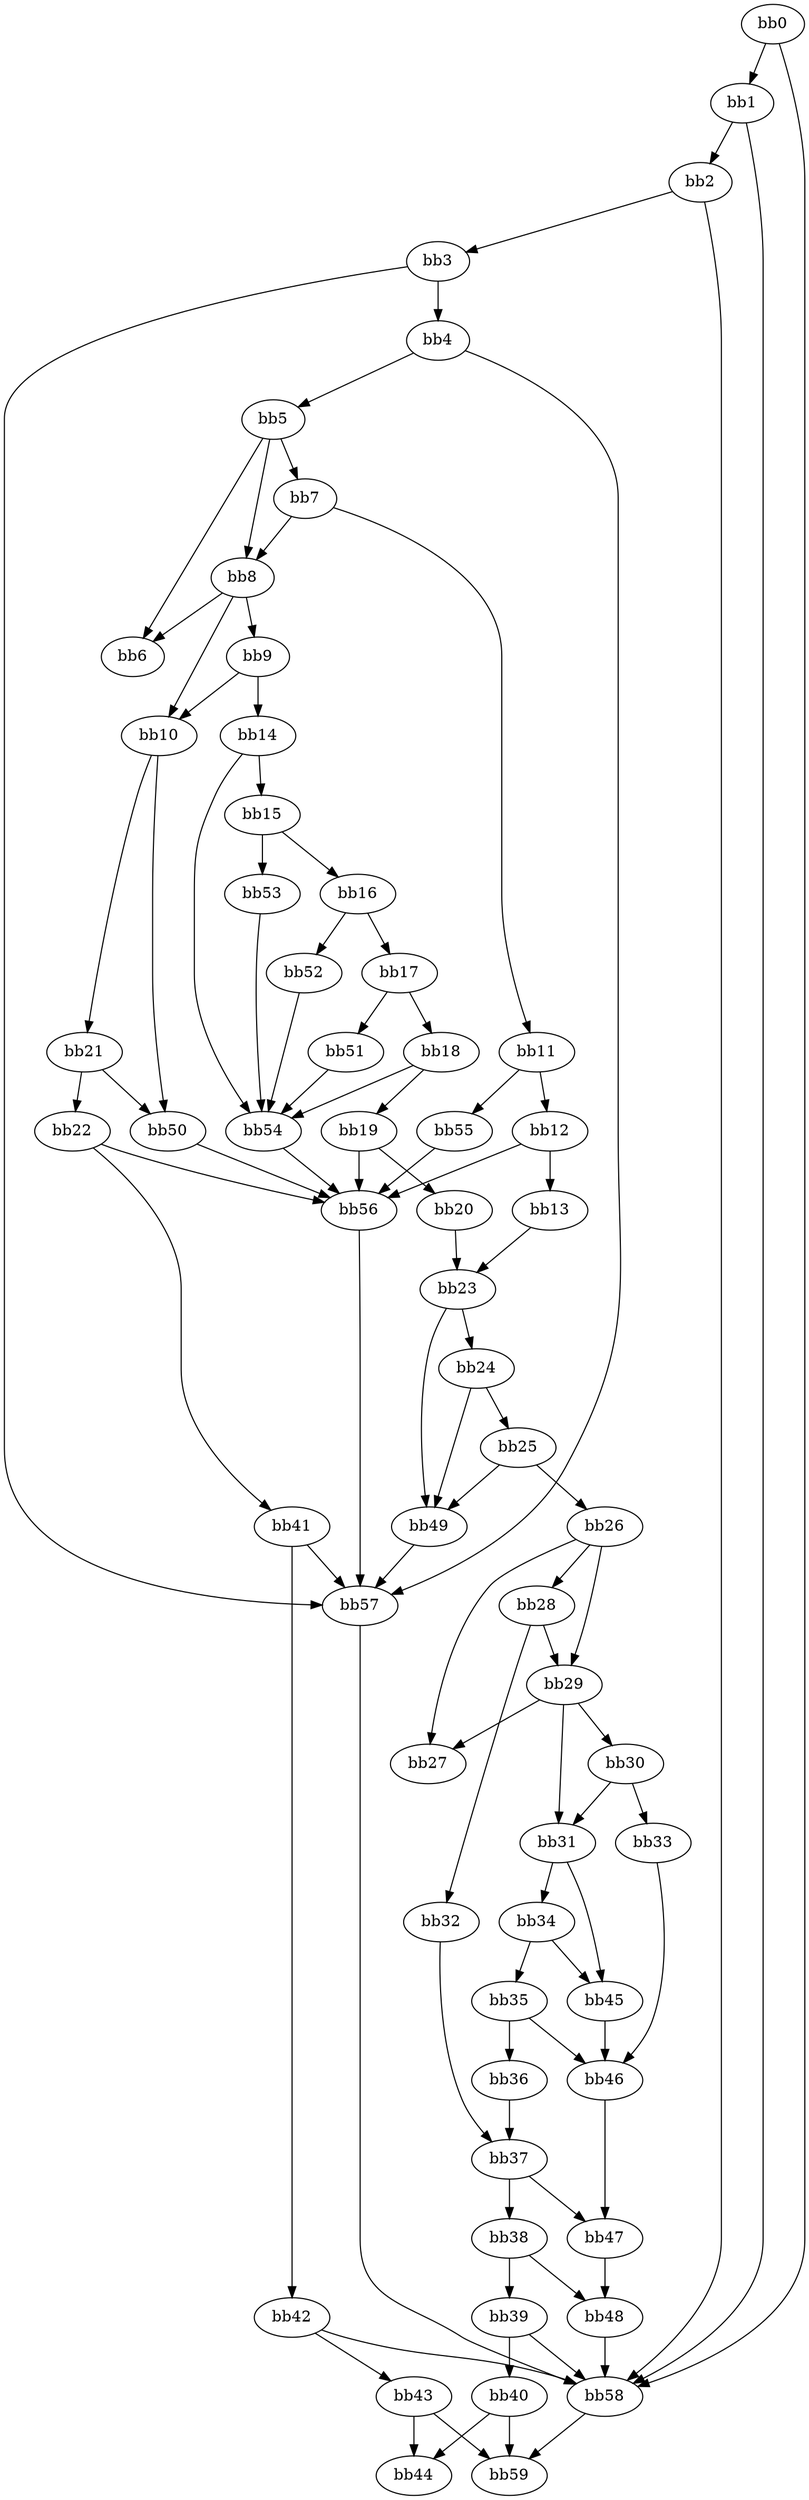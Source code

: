 digraph {
    0 [ label = "bb0\l" ]
    1 [ label = "bb1\l" ]
    2 [ label = "bb2\l" ]
    3 [ label = "bb3\l" ]
    4 [ label = "bb4\l" ]
    5 [ label = "bb5\l" ]
    6 [ label = "bb6\l" ]
    7 [ label = "bb7\l" ]
    8 [ label = "bb8\l" ]
    9 [ label = "bb9\l" ]
    10 [ label = "bb10\l" ]
    11 [ label = "bb11\l" ]
    12 [ label = "bb12\l" ]
    13 [ label = "bb13\l" ]
    14 [ label = "bb14\l" ]
    15 [ label = "bb15\l" ]
    16 [ label = "bb16\l" ]
    17 [ label = "bb17\l" ]
    18 [ label = "bb18\l" ]
    19 [ label = "bb19\l" ]
    20 [ label = "bb20\l" ]
    21 [ label = "bb21\l" ]
    22 [ label = "bb22\l" ]
    23 [ label = "bb23\l" ]
    24 [ label = "bb24\l" ]
    25 [ label = "bb25\l" ]
    26 [ label = "bb26\l" ]
    27 [ label = "bb27\l" ]
    28 [ label = "bb28\l" ]
    29 [ label = "bb29\l" ]
    30 [ label = "bb30\l" ]
    31 [ label = "bb31\l" ]
    32 [ label = "bb32\l" ]
    33 [ label = "bb33\l" ]
    34 [ label = "bb34\l" ]
    35 [ label = "bb35\l" ]
    36 [ label = "bb36\l" ]
    37 [ label = "bb37\l" ]
    38 [ label = "bb38\l" ]
    39 [ label = "bb39\l" ]
    40 [ label = "bb40\l" ]
    41 [ label = "bb41\l" ]
    42 [ label = "bb42\l" ]
    43 [ label = "bb43\l" ]
    44 [ label = "bb44\l" ]
    45 [ label = "bb45\l" ]
    46 [ label = "bb46\l" ]
    47 [ label = "bb47\l" ]
    48 [ label = "bb48\l" ]
    49 [ label = "bb49\l" ]
    50 [ label = "bb50\l" ]
    51 [ label = "bb51\l" ]
    52 [ label = "bb52\l" ]
    53 [ label = "bb53\l" ]
    54 [ label = "bb54\l" ]
    55 [ label = "bb55\l" ]
    56 [ label = "bb56\l" ]
    57 [ label = "bb57\l" ]
    58 [ label = "bb58\l" ]
    59 [ label = "bb59\l" ]
    0 -> 1 [ ]
    0 -> 58 [ ]
    1 -> 2 [ ]
    1 -> 58 [ ]
    2 -> 3 [ ]
    2 -> 58 [ ]
    3 -> 4 [ ]
    3 -> 57 [ ]
    4 -> 5 [ ]
    4 -> 57 [ ]
    5 -> 6 [ ]
    5 -> 7 [ ]
    5 -> 8 [ ]
    7 -> 8 [ ]
    7 -> 11 [ ]
    8 -> 6 [ ]
    8 -> 9 [ ]
    8 -> 10 [ ]
    9 -> 10 [ ]
    9 -> 14 [ ]
    10 -> 21 [ ]
    10 -> 50 [ ]
    11 -> 12 [ ]
    11 -> 55 [ ]
    12 -> 13 [ ]
    12 -> 56 [ ]
    13 -> 23 [ ]
    14 -> 15 [ ]
    14 -> 54 [ ]
    15 -> 16 [ ]
    15 -> 53 [ ]
    16 -> 17 [ ]
    16 -> 52 [ ]
    17 -> 18 [ ]
    17 -> 51 [ ]
    18 -> 19 [ ]
    18 -> 54 [ ]
    19 -> 20 [ ]
    19 -> 56 [ ]
    20 -> 23 [ ]
    21 -> 22 [ ]
    21 -> 50 [ ]
    22 -> 41 [ ]
    22 -> 56 [ ]
    23 -> 24 [ ]
    23 -> 49 [ ]
    24 -> 25 [ ]
    24 -> 49 [ ]
    25 -> 26 [ ]
    25 -> 49 [ ]
    26 -> 27 [ ]
    26 -> 28 [ ]
    26 -> 29 [ ]
    28 -> 29 [ ]
    28 -> 32 [ ]
    29 -> 27 [ ]
    29 -> 30 [ ]
    29 -> 31 [ ]
    30 -> 31 [ ]
    30 -> 33 [ ]
    31 -> 34 [ ]
    31 -> 45 [ ]
    32 -> 37 [ ]
    33 -> 46 [ ]
    34 -> 35 [ ]
    34 -> 45 [ ]
    35 -> 36 [ ]
    35 -> 46 [ ]
    36 -> 37 [ ]
    37 -> 38 [ ]
    37 -> 47 [ ]
    38 -> 39 [ ]
    38 -> 48 [ ]
    39 -> 40 [ ]
    39 -> 58 [ ]
    40 -> 44 [ ]
    40 -> 59 [ ]
    41 -> 42 [ ]
    41 -> 57 [ ]
    42 -> 43 [ ]
    42 -> 58 [ ]
    43 -> 44 [ ]
    43 -> 59 [ ]
    45 -> 46 [ ]
    46 -> 47 [ ]
    47 -> 48 [ ]
    48 -> 58 [ ]
    49 -> 57 [ ]
    50 -> 56 [ ]
    51 -> 54 [ ]
    52 -> 54 [ ]
    53 -> 54 [ ]
    54 -> 56 [ ]
    55 -> 56 [ ]
    56 -> 57 [ ]
    57 -> 58 [ ]
    58 -> 59 [ ]
}

